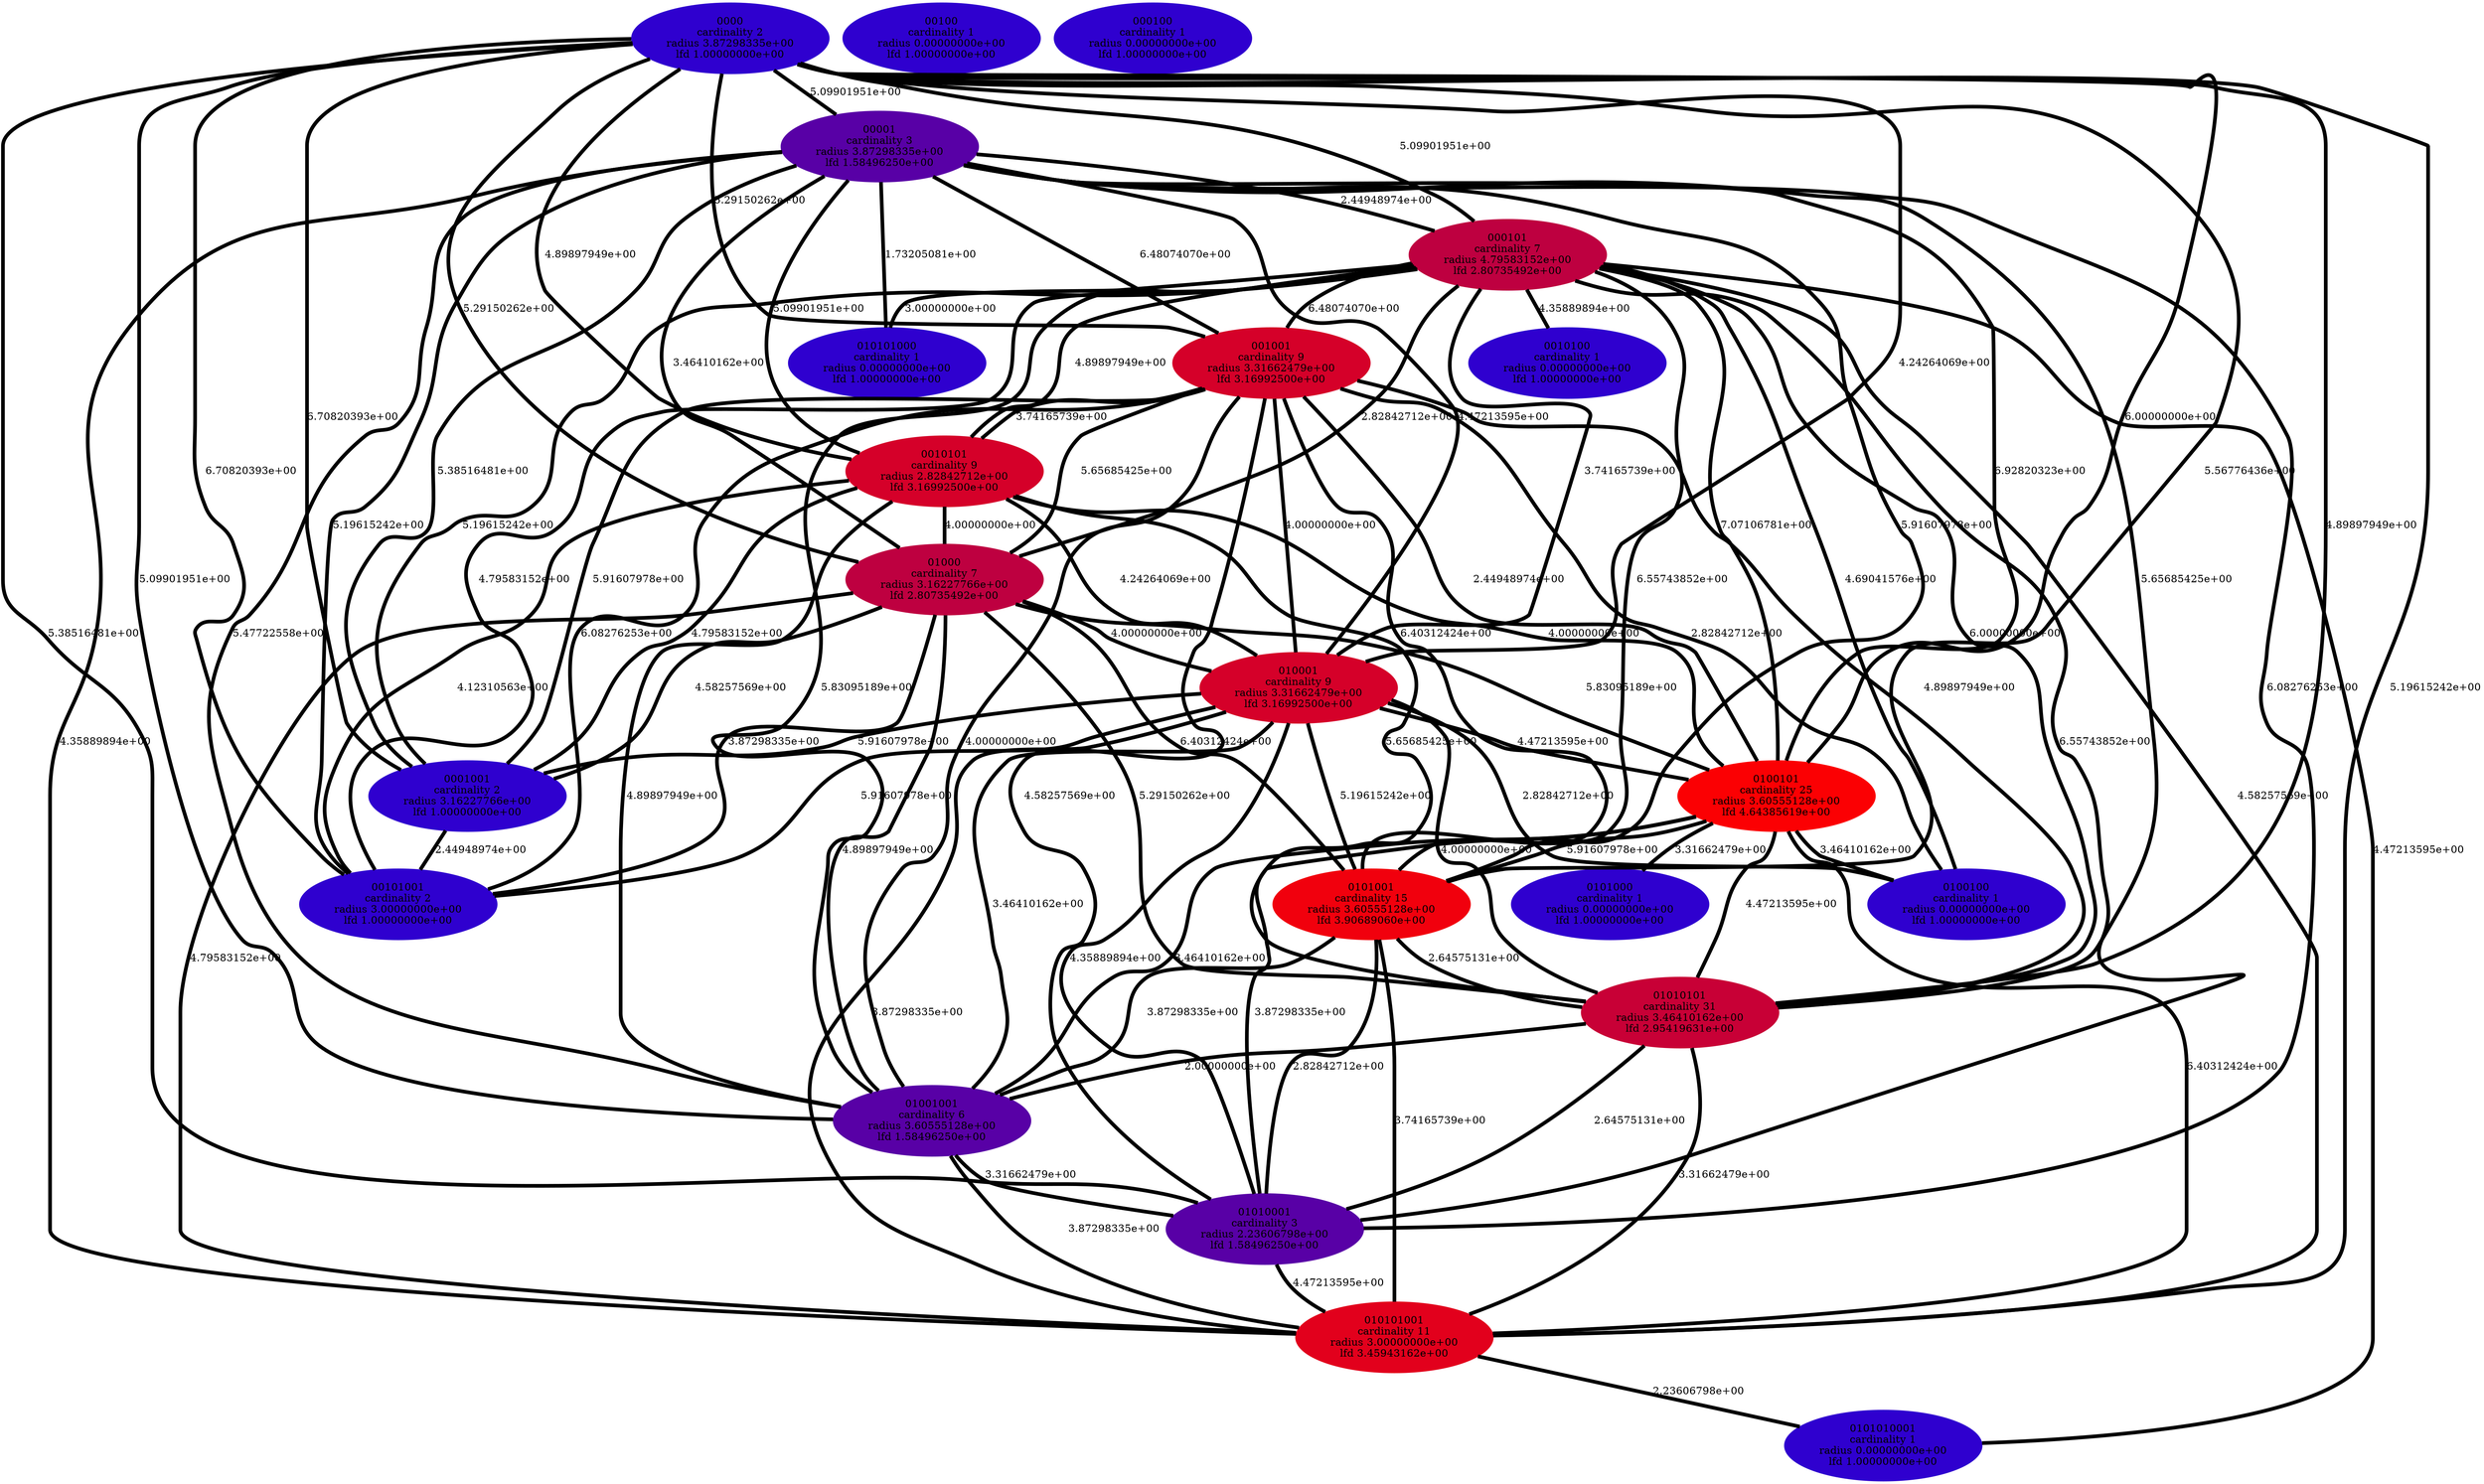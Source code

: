 graph component_cardinality_optimal_33 {
    edge[style=solid, penwidth="5", labeldistance="10"]
    00001 [label="00001\ncardinality 3\nradius 3.87298335e+00\nlfd 1.58496250e+00", color="#5800A6", style="filled"]
    0010100 [label="0010100\ncardinality 1\nradius 0.00000000e+00\nlfd 1.00000000e+00", color="#2F00CF", style="filled"]
    000101 [label="000101\ncardinality 7\nradius 4.79583152e+00\nlfd 2.80735492e+00", color="#BE0040", style="filled"]
    00100 [label="00100\ncardinality 1\nradius 0.00000000e+00\nlfd 1.00000000e+00", color="#2F00CF", style="filled"]
    0101000 [label="0101000\ncardinality 1\nradius 0.00000000e+00\nlfd 1.00000000e+00", color="#2F00CF", style="filled"]
    0101001 [label="0101001\ncardinality 15\nradius 3.60555128e+00\nlfd 3.90689060e+00", color="#F1000D", style="filled"]
    0100100 [label="0100100\ncardinality 1\nradius 0.00000000e+00\nlfd 1.00000000e+00", color="#2F00CF", style="filled"]
    010001 [label="010001\ncardinality 9\nradius 3.31662479e+00\nlfd 3.16992500e+00", color="#D50029", style="filled"]
    01010101 [label="01010101\ncardinality 31\nradius 3.46410162e+00\nlfd 2.95419631e+00", color="#C80036", style="filled"]
    0101010001 [label="0101010001\ncardinality 1\nradius 0.00000000e+00\nlfd 1.00000000e+00", color="#2F00CF", style="filled"]
    01000 [label="01000\ncardinality 7\nradius 3.16227766e+00\nlfd 2.80735492e+00", color="#BE0040", style="filled"]
    000100 [label="000100\ncardinality 1\nradius 0.00000000e+00\nlfd 1.00000000e+00", color="#2F00CF", style="filled"]
    01001001 [label="01001001\ncardinality 6\nradius 3.60555128e+00\nlfd 1.58496250e+00", color="#5800A6", style="filled"]
    00101001 [label="00101001\ncardinality 2\nradius 3.00000000e+00\nlfd 1.00000000e+00", color="#2F00CF", style="filled"]
    010101001 [label="010101001\ncardinality 11\nradius 3.00000000e+00\nlfd 3.45943162e+00", color="#E2001C", style="filled"]
    0010101 [label="0010101\ncardinality 9\nradius 2.82842712e+00\nlfd 3.16992500e+00", color="#D50029", style="filled"]
    0100101 [label="0100101\ncardinality 25\nradius 3.60555128e+00\nlfd 4.64385619e+00", color="#FB0003", style="filled"]
    0000 [label="0000\ncardinality 2\nradius 3.87298335e+00\nlfd 1.00000000e+00", color="#2F00CF", style="filled"]
    001001 [label="001001\ncardinality 9\nradius 3.31662479e+00\nlfd 3.16992500e+00", color="#D50029", style="filled"]
    0001001 [label="0001001\ncardinality 2\nradius 3.16227766e+00\nlfd 1.00000000e+00", color="#2F00CF", style="filled"]
    01010001 [label="01010001\ncardinality 3\nradius 2.23606798e+00\nlfd 1.58496250e+00", color="#5800A6", style="filled"]
    010101000 [label="010101000\ncardinality 1\nradius 0.00000000e+00\nlfd 1.00000000e+00", color="#2F00CF", style="filled"]
    001001 -- 010001 [label="4.00000000e+00"]
    01010101 -- 01010001 [label="2.64575131e+00"]
    010001 -- 0100101 [label="4.47213595e+00"]
    000101 -- 0010100 [label="4.35889894e+00"]
    000101 -- 0100101 [label="7.07106781e+00"]
    000101 -- 010101000 [label="3.00000000e+00"]
    0100101 -- 0101001 [label="5.91607978e+00"]
    000101 -- 0100100 [label="4.69041576e+00"]
    0000 -- 00101001 [label="6.70820393e+00"]
    0101001 -- 01010001 [label="2.82842712e+00"]
    0000 -- 01010001 [label="5.38516481e+00"]
    010001 -- 0001001 [label="5.91607978e+00"]
    0000 -- 0101001 [label="5.56776436e+00"]
    001001 -- 00101001 [label="6.08276253e+00"]
    00001 -- 001001 [label="6.48074070e+00"]
    000101 -- 00101001 [label="4.79583152e+00"]
    010001 -- 01010001 [label="4.35889894e+00"]
    00001 -- 00101001 [label="5.19615242e+00"]
    0100101 -- 01010101 [label="4.47213595e+00"]
    001001 -- 0100100 [label="2.82842712e+00"]
    0010101 -- 01010101 [label="5.65685425e+00"]
    0100101 -- 0100100 [label="3.46410162e+00"]
    01000 -- 010101001 [label="4.79583152e+00"]
    00001 -- 0101001 [label="5.91607978e+00"]
    000101 -- 0101001 [label="6.55743852e+00"]
    0000 -- 000101 [label="5.09901951e+00"]
    000101 -- 0010101 [label="4.89897949e+00"]
    00001 -- 01010101 [label="5.65685425e+00"]
    0100101 -- 0101000 [label="3.31662479e+00"]
    000101 -- 010101001 [label="4.58257569e+00"]
    00001 -- 0010101 [label="5.09901951e+00"]
    0010101 -- 01000 [label="4.00000000e+00"]
    0000 -- 0010101 [label="4.89897949e+00"]
    00001 -- 0001001 [label="5.38516481e+00"]
    0000 -- 01001001 [label="5.09901951e+00"]
    00001 -- 01010001 [label="6.08276253e+00"]
    00001 -- 010001 [label="4.47213595e+00"]
    0010101 -- 0001001 [label="4.79583152e+00"]
    010001 -- 010101001 [label="3.87298335e+00"]
    000101 -- 0101010001 [label="4.47213595e+00"]
    0101001 -- 01010101 [label="2.64575131e+00"]
    0010101 -- 0100101 [label="4.00000000e+00"]
    0000 -- 001001 [label="5.29150262e+00"]
    0010101 -- 010001 [label="4.24264069e+00"]
    010001 -- 0101001 [label="5.19615242e+00"]
    001001 -- 0001001 [label="5.91607978e+00"]
    01000 -- 0001001 [label="4.58257569e+00"]
    0010101 -- 01001001 [label="4.89897949e+00"]
    0100101 -- 010101001 [label="6.40312424e+00"]
    01010101 -- 01001001 [label="2.00000000e+00"]
    01000 -- 01001001 [label="4.89897949e+00"]
    00001 -- 01000 [label="3.46410162e+00"]
    0000 -- 01000 [label="5.29150262e+00"]
    0100101 -- 01001001 [label="3.46410162e+00"]
    001001 -- 0010101 [label="3.74165739e+00"]
    01000 -- 0100101 [label="5.83095189e+00"]
    001001 -- 01000 [label="5.65685425e+00"]
    000101 -- 010001 [label="3.74165739e+00"]
    00001 -- 010101001 [label="4.35889894e+00"]
    0000 -- 010101001 [label="5.19615242e+00"]
    0010101 -- 00101001 [label="4.12310563e+00"]
    000101 -- 01001001 [label="5.83095189e+00"]
    001001 -- 01010001 [label="4.58257569e+00"]
    0000 -- 01010101 [label="4.89897949e+00"]
    0101001 -- 010101001 [label="3.74165739e+00"]
    01001001 -- 010101001 [label="3.87298335e+00"]
    01000 -- 010001 [label="4.00000000e+00"]
    001001 -- 0100101 [label="2.44948974e+00"]
    0001001 -- 00101001 [label="2.44948974e+00"]
    01010001 -- 010101001 [label="4.47213595e+00"]
    01000 -- 01010101 [label="5.29150262e+00"]
    01010101 -- 010101001 [label="3.31662479e+00"]
    0000 -- 00001 [label="5.09901951e+00"]
    0000 -- 0001001 [label="6.70820393e+00"]
    010101001 -- 0101010001 [label="2.23606798e+00"]
    001001 -- 01010101 [label="4.89897949e+00"]
    01000 -- 0101001 [label="6.40312424e+00"]
    00001 -- 000101 [label="2.44948974e+00"]
    010001 -- 01010101 [label="4.00000000e+00"]
    00001 -- 01001001 [label="5.47722558e+00"]
    001001 -- 0101001 [label="6.40312424e+00"]
    00001 -- 010101000 [label="1.73205081e+00"]
    0000 -- 010001 [label="4.24264069e+00"]
    01000 -- 00101001 [label="3.87298335e+00"]
    000101 -- 01010101 [label="6.00000000e+00"]
    010001 -- 0100100 [label="2.82842712e+00"]
    01001001 -- 01010001 [label="3.31662479e+00"]
    0100101 -- 01010001 [label="3.87298335e+00"]
    00001 -- 0100101 [label="6.92820323e+00"]
    000101 -- 01000 [label="2.82842712e+00"]
    001001 -- 01001001 [label="4.00000000e+00"]
    000101 -- 0001001 [label="5.19615242e+00"]
    010001 -- 00101001 [label="5.91607978e+00"]
    010001 -- 01001001 [label="3.46410162e+00"]
    0000 -- 0100101 [label="6.00000000e+00"]
    000101 -- 001001 [label="6.48074070e+00"]
    0101001 -- 01001001 [label="3.87298335e+00"]
    000101 -- 01010001 [label="6.55743852e+00"]
}
